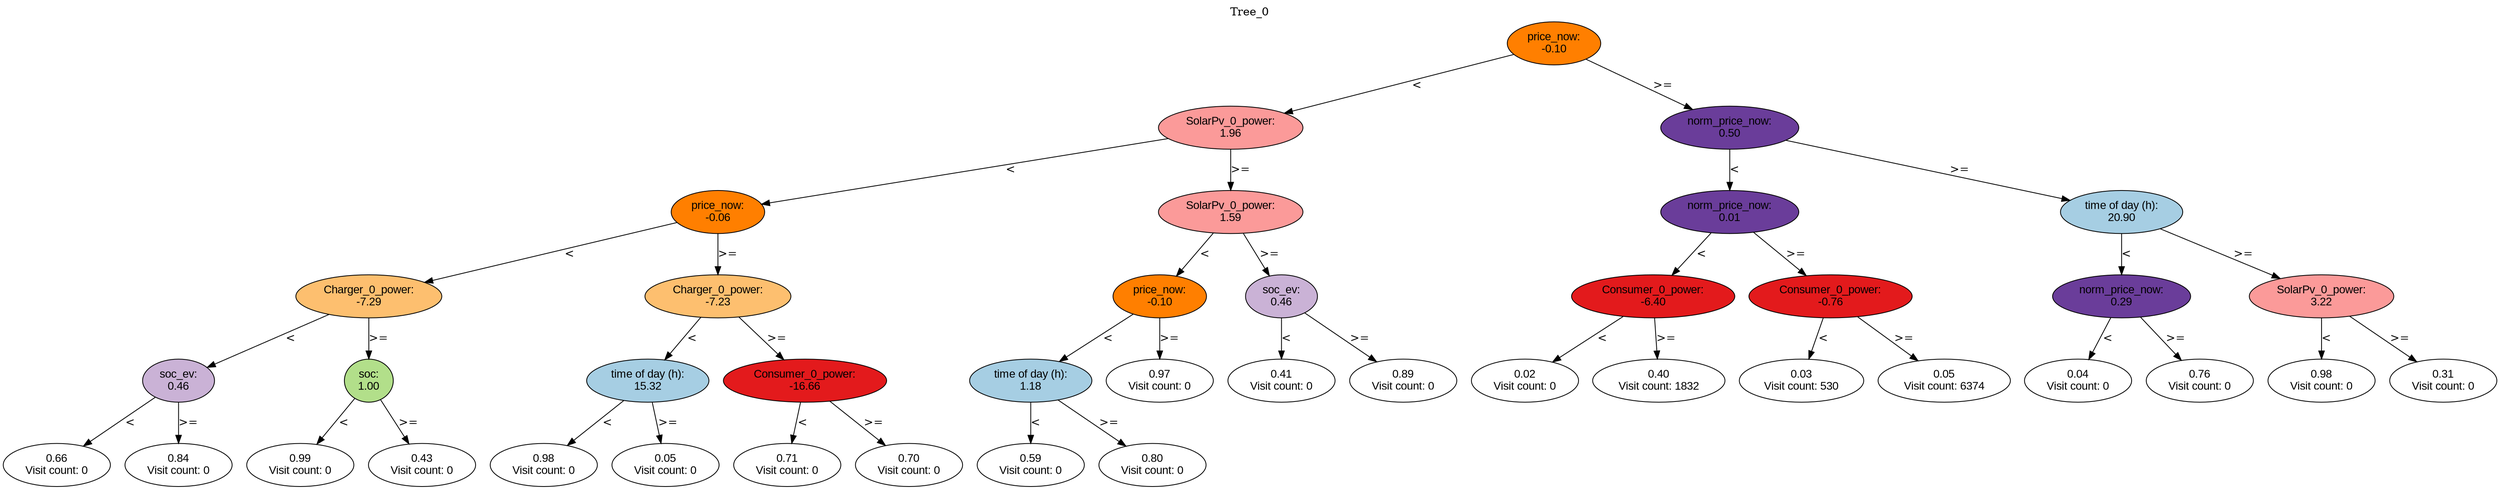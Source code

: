 digraph BST {
    node [fontname="Arial" style=filled colorscheme=paired12];
    0 [ label = "price_now:
-0.10" fillcolor=8];
    1 [ label = "SolarPv_0_power:
1.96" fillcolor=5];
    2 [ label = "price_now:
-0.06" fillcolor=8];
    3 [ label = "Charger_0_power:
-7.29" fillcolor=7];
    4 [ label = "soc_ev:
0.46" fillcolor=9];
    5 [ label = "0.66
Visit count: 0" fillcolor=white];
    6 [ label = "0.84
Visit count: 0" fillcolor=white];
    7 [ label = "soc:
1.00" fillcolor=3];
    8 [ label = "0.99
Visit count: 0" fillcolor=white];
    9 [ label = "0.43
Visit count: 0" fillcolor=white];
    10 [ label = "Charger_0_power:
-7.23" fillcolor=7];
    11 [ label = "time of day (h):
15.32" fillcolor=1];
    12 [ label = "0.98
Visit count: 0" fillcolor=white];
    13 [ label = "0.05
Visit count: 0" fillcolor=white];
    14 [ label = "Consumer_0_power:
-16.66" fillcolor=6];
    15 [ label = "0.71
Visit count: 0" fillcolor=white];
    16 [ label = "0.70
Visit count: 0" fillcolor=white];
    17 [ label = "SolarPv_0_power:
1.59" fillcolor=5];
    18 [ label = "price_now:
-0.10" fillcolor=8];
    19 [ label = "time of day (h):
1.18" fillcolor=1];
    20 [ label = "0.59
Visit count: 0" fillcolor=white];
    21 [ label = "0.80
Visit count: 0" fillcolor=white];
    22 [ label = "0.97
Visit count: 0" fillcolor=white];
    23 [ label = "soc_ev:
0.46" fillcolor=9];
    24 [ label = "0.41
Visit count: 0" fillcolor=white];
    25 [ label = "0.89
Visit count: 0" fillcolor=white];
    26 [ label = "norm_price_now:
0.50" fillcolor=10];
    27 [ label = "norm_price_now:
0.01" fillcolor=10];
    28 [ label = "Consumer_0_power:
-6.40" fillcolor=6];
    29 [ label = "0.02
Visit count: 0" fillcolor=white];
    30 [ label = "0.40
Visit count: 1832" fillcolor=white];
    31 [ label = "Consumer_0_power:
-0.76" fillcolor=6];
    32 [ label = "0.03
Visit count: 530" fillcolor=white];
    33 [ label = "0.05
Visit count: 6374" fillcolor=white];
    34 [ label = "time of day (h):
20.90" fillcolor=1];
    35 [ label = "norm_price_now:
0.29" fillcolor=10];
    36 [ label = "0.04
Visit count: 0" fillcolor=white];
    37 [ label = "0.76
Visit count: 0" fillcolor=white];
    38 [ label = "SolarPv_0_power:
3.22" fillcolor=5];
    39 [ label = "0.98
Visit count: 0" fillcolor=white];
    40 [ label = "0.31
Visit count: 0" fillcolor=white];

    0  -> 1[ label = "<"];
    0  -> 26[ label = ">="];
    1  -> 2[ label = "<"];
    1  -> 17[ label = ">="];
    2  -> 3[ label = "<"];
    2  -> 10[ label = ">="];
    3  -> 4[ label = "<"];
    3  -> 7[ label = ">="];
    4  -> 5[ label = "<"];
    4  -> 6[ label = ">="];
    7  -> 8[ label = "<"];
    7  -> 9[ label = ">="];
    10  -> 11[ label = "<"];
    10  -> 14[ label = ">="];
    11  -> 12[ label = "<"];
    11  -> 13[ label = ">="];
    14  -> 15[ label = "<"];
    14  -> 16[ label = ">="];
    17  -> 18[ label = "<"];
    17  -> 23[ label = ">="];
    18  -> 19[ label = "<"];
    18  -> 22[ label = ">="];
    19  -> 20[ label = "<"];
    19  -> 21[ label = ">="];
    23  -> 24[ label = "<"];
    23  -> 25[ label = ">="];
    26  -> 27[ label = "<"];
    26  -> 34[ label = ">="];
    27  -> 28[ label = "<"];
    27  -> 31[ label = ">="];
    28  -> 29[ label = "<"];
    28  -> 30[ label = ">="];
    31  -> 32[ label = "<"];
    31  -> 33[ label = ">="];
    34  -> 35[ label = "<"];
    34  -> 38[ label = ">="];
    35  -> 36[ label = "<"];
    35  -> 37[ label = ">="];
    38  -> 39[ label = "<"];
    38  -> 40[ label = ">="];

    labelloc="t";
    label="Tree_0";
}